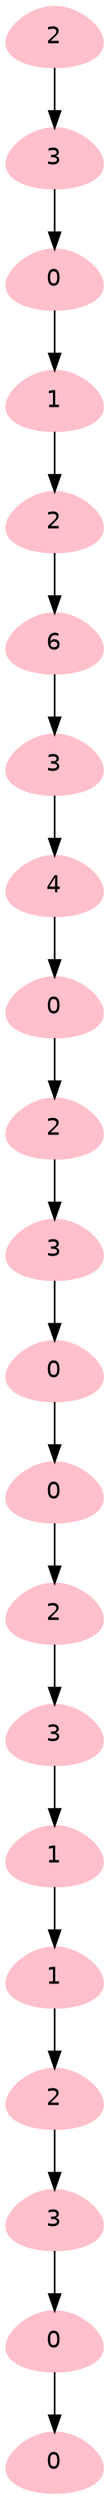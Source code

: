 digraph structs {
	node [color=pink fontname=Helvetica shape=egg style=filled]
	0 [label=2]
	1 [label=3]
	0 -> 1
	rankdir=TB
	1 [label=3]
	2 [label=0]
	1 -> 2
	rankdir=TB
	2 [label=0]
	3 [label=1]
	2 -> 3
	rankdir=TB
	3 [label=1]
	4 [label=2]
	3 -> 4
	rankdir=TB
	4 [label=2]
	5 [label=6]
	4 -> 5
	rankdir=TB
	5 [label=6]
	6 [label=3]
	5 -> 6
	rankdir=TB
	6 [label=3]
	7 [label=4]
	6 -> 7
	rankdir=TB
	7 [label=4]
	8 [label=0]
	7 -> 8
	rankdir=TB
	8 [label=0]
	9 [label=2]
	8 -> 9
	rankdir=TB
	9 [label=2]
	10 [label=3]
	9 -> 10
	rankdir=TB
	10 [label=3]
	11 [label=0]
	10 -> 11
	rankdir=TB
	11 [label=0]
	12 [label=0]
	11 -> 12
	rankdir=TB
	12 [label=0]
	13 [label=2]
	12 -> 13
	rankdir=TB
	13 [label=2]
	14 [label=3]
	13 -> 14
	rankdir=TB
	14 [label=3]
	15 [label=1]
	14 -> 15
	rankdir=TB
	15 [label=1]
	16 [label=1]
	15 -> 16
	rankdir=TB
	16 [label=1]
	17 [label=2]
	16 -> 17
	rankdir=TB
	17 [label=2]
	18 [label=3]
	17 -> 18
	rankdir=TB
	18 [label=3]
	19 [label=0]
	18 -> 19
	rankdir=TB
	19 [label=0]
	20 [label=0]
	19 -> 20
	rankdir=TB
}
